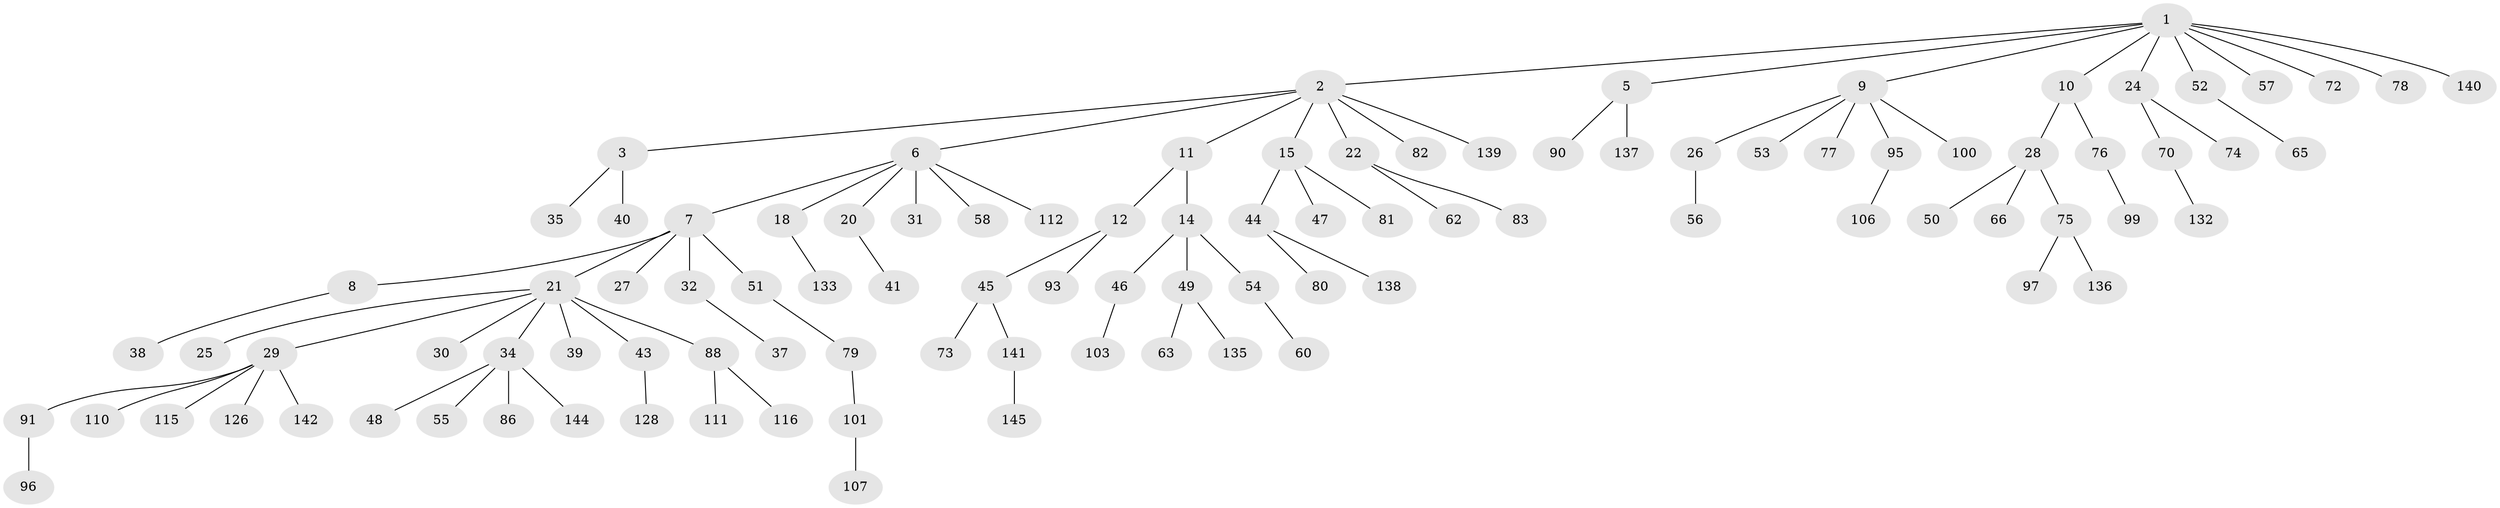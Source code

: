 // Generated by graph-tools (version 1.1) at 2025/24/03/03/25 07:24:07]
// undirected, 100 vertices, 99 edges
graph export_dot {
graph [start="1"]
  node [color=gray90,style=filled];
  1 [super="+4"];
  2 [super="+123"];
  3 [super="+59"];
  5 [super="+17"];
  6 [super="+19"];
  7 [super="+13"];
  8 [super="+16"];
  9 [super="+71"];
  10 [super="+87"];
  11 [super="+98"];
  12 [super="+109"];
  14;
  15 [super="+42"];
  18;
  20;
  21 [super="+23"];
  22 [super="+33"];
  24 [super="+105"];
  25;
  26 [super="+36"];
  27 [super="+69"];
  28 [super="+119"];
  29 [super="+68"];
  30 [super="+124"];
  31;
  32;
  34 [super="+125"];
  35;
  37 [super="+94"];
  38;
  39;
  40 [super="+92"];
  41 [super="+108"];
  43;
  44 [super="+122"];
  45 [super="+64"];
  46 [super="+89"];
  47 [super="+143"];
  48;
  49 [super="+131"];
  50;
  51;
  52 [super="+84"];
  53;
  54;
  55 [super="+67"];
  56;
  57 [super="+61"];
  58;
  60;
  62 [super="+117"];
  63;
  65;
  66;
  70;
  72;
  73 [super="+118"];
  74 [super="+130"];
  75 [super="+85"];
  76;
  77;
  78;
  79 [super="+127"];
  80;
  81 [super="+113"];
  82;
  83;
  86;
  88 [super="+104"];
  90 [super="+121"];
  91;
  93;
  95 [super="+129"];
  96 [super="+120"];
  97;
  99 [super="+102"];
  100;
  101;
  103;
  106 [super="+114"];
  107;
  110;
  111;
  112;
  115;
  116;
  126;
  128;
  132 [super="+134"];
  133;
  135;
  136;
  137;
  138;
  139;
  140;
  141;
  142;
  144;
  145;
  1 -- 2;
  1 -- 5;
  1 -- 10;
  1 -- 52;
  1 -- 72;
  1 -- 24;
  1 -- 9;
  1 -- 140;
  1 -- 78;
  1 -- 57;
  2 -- 3;
  2 -- 6;
  2 -- 11;
  2 -- 15;
  2 -- 22;
  2 -- 82;
  2 -- 139;
  3 -- 35;
  3 -- 40;
  5 -- 137;
  5 -- 90;
  6 -- 7;
  6 -- 18;
  6 -- 58;
  6 -- 112;
  6 -- 20;
  6 -- 31;
  7 -- 8;
  7 -- 32;
  7 -- 51;
  7 -- 27;
  7 -- 21;
  8 -- 38;
  9 -- 26;
  9 -- 53;
  9 -- 77;
  9 -- 100;
  9 -- 95;
  10 -- 28;
  10 -- 76;
  11 -- 12;
  11 -- 14;
  12 -- 45;
  12 -- 93;
  14 -- 46;
  14 -- 49;
  14 -- 54;
  15 -- 44;
  15 -- 81;
  15 -- 47;
  18 -- 133;
  20 -- 41;
  21 -- 29;
  21 -- 34;
  21 -- 39;
  21 -- 43;
  21 -- 88;
  21 -- 25;
  21 -- 30;
  22 -- 62;
  22 -- 83;
  24 -- 70;
  24 -- 74;
  26 -- 56;
  28 -- 50;
  28 -- 66;
  28 -- 75;
  29 -- 91;
  29 -- 126;
  29 -- 110;
  29 -- 115;
  29 -- 142;
  32 -- 37;
  34 -- 48;
  34 -- 55;
  34 -- 86;
  34 -- 144;
  43 -- 128;
  44 -- 80;
  44 -- 138;
  45 -- 73;
  45 -- 141;
  46 -- 103;
  49 -- 63;
  49 -- 135;
  51 -- 79;
  52 -- 65;
  54 -- 60;
  70 -- 132;
  75 -- 97;
  75 -- 136;
  76 -- 99;
  79 -- 101;
  88 -- 111;
  88 -- 116;
  91 -- 96;
  95 -- 106;
  101 -- 107;
  141 -- 145;
}
